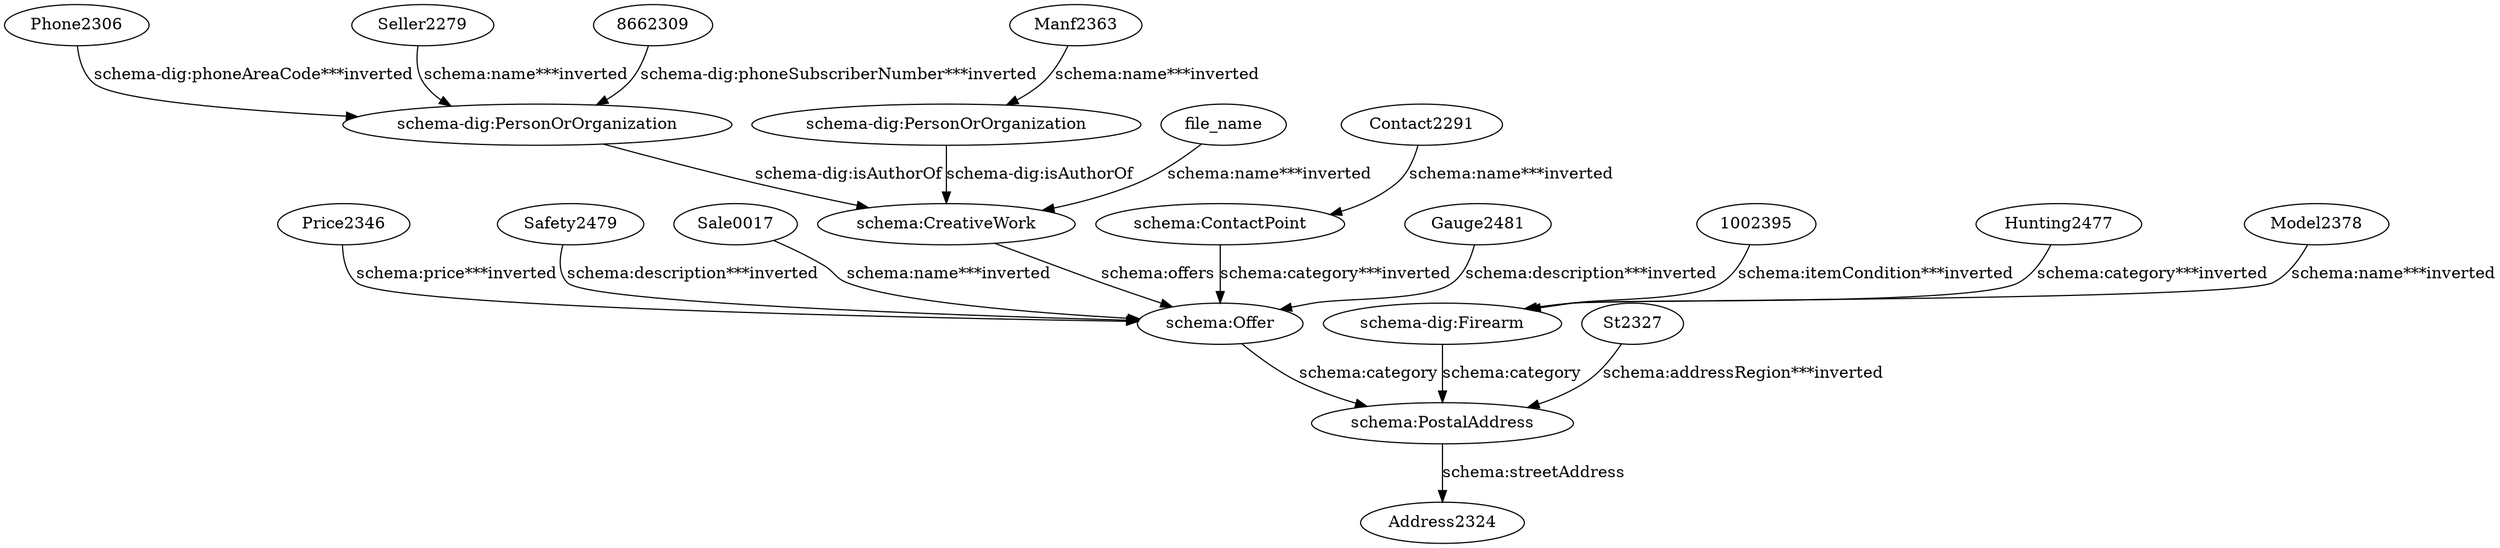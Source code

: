 digraph {
  "1002395" [type=attribute_name,label="1002395"]
  "8662309" [type=attribute_name,label="8662309"]
  "schema-dig:Firearm1" [type=class_uri,label="schema-dig:Firearm"]
  "schema-dig:PersonOrOrganization1" [type=class_uri,label="schema-dig:PersonOrOrganization"]
  Contact2291 [type=attribute_name,label=Contact2291]
  "schema:ContactPoint1" [type=class_uri,label="schema:ContactPoint"]
  Gauge2481 [type=attribute_name,label=Gauge2481]
  "schema:Offer1" [type=class_uri,label="schema:Offer"]
  Hunting2477 [type=attribute_name,label=Hunting2477]
  Manf2363 [type=attribute_name,label=Manf2363]
  "schema-dig:PersonOrOrganization2" [type=class_uri,label="schema-dig:PersonOrOrganization"]
  Model2378 [type=attribute_name,label=Model2378]
  Phone2306 [type=attribute_name,label=Phone2306]
  Price2346 [type=attribute_name,label=Price2346]
  Safety2479 [type=attribute_name,label=Safety2479]
  Sale0017 [type=attribute_name,label=Sale0017]
  Seller2279 [type=attribute_name,label=Seller2279]
  St2327 [type=attribute_name,label=St2327]
  "schema:PostalAddress1" [type=class_uri,label="schema:PostalAddress"]
  file_name [type=attribute_name,label=file_name]
  "schema:CreativeWork1" [type=class_uri,label="schema:CreativeWork"]
  Address2324 [type=attribute_name,label=Address2324]
  "1002395" -> "schema-dig:Firearm1" [type=st_property_uri,label="schema:itemCondition***inverted",weight=1]
  "8662309" -> "schema-dig:PersonOrOrganization1" [type=st_property_uri,label="schema-dig:phoneSubscriberNumber***inverted",weight=1]
  Contact2291 -> "schema:ContactPoint1" [type=st_property_uri,label="schema:name***inverted",weight=1]
  Gauge2481 -> "schema:Offer1" [type=st_property_uri,label="schema:description***inverted",weight=1]
  Hunting2477 -> "schema-dig:Firearm1" [type=st_property_uri,label="schema:category***inverted",weight=1]
  Manf2363 -> "schema-dig:PersonOrOrganization2" [type=st_property_uri,label="schema:name***inverted",weight=1]
  Model2378 -> "schema-dig:Firearm1" [type=st_property_uri,label="schema:name***inverted",weight=1]
  Phone2306 -> "schema-dig:PersonOrOrganization1" [type=st_property_uri,label="schema-dig:phoneAreaCode***inverted",weight=1]
  Price2346 -> "schema:Offer1" [type=st_property_uri,label="schema:price***inverted",weight=1]
  Safety2479 -> "schema:Offer1" [type=st_property_uri,label="schema:description***inverted",weight=1]
  Sale0017 -> "schema:Offer1" [type=st_property_uri,label="schema:name***inverted",weight=1]
  Seller2279 -> "schema-dig:PersonOrOrganization1" [type=st_property_uri,label="schema:name***inverted",weight=1]
  St2327 -> "schema:PostalAddress1" [type=st_property_uri,label="schema:addressRegion***inverted",weight=1]
  file_name -> "schema:CreativeWork1" [type=st_property_uri,label="schema:name***inverted",weight=1]
  "schema-dig:Firearm1" -> "schema:PostalAddress1" [label="schema:category",type=inherited,weight=300]
  "schema-dig:PersonOrOrganization1" -> "schema:CreativeWork1" [label="schema-dig:isAuthorOf",type=direct_property_uri,weight=100]
  "schema-dig:PersonOrOrganization2" -> "schema:CreativeWork1" [label="schema-dig:isAuthorOf",type=direct_property_uri,weight=100]
  "schema:ContactPoint1" -> "schema:Offer1" [type=inherited,label="schema:category***inverted",weight=300]
  "schema:CreativeWork1" -> "schema:Offer1" [label="schema:offers",type=direct_property_uri,weight=100]
  "schema:Offer1" -> "schema:PostalAddress1" [label="schema:category",type=inherited,weight=300]
  "schema:PostalAddress1" -> Address2324 [label="schema:streetAddress",type=st_property_uri]
}
